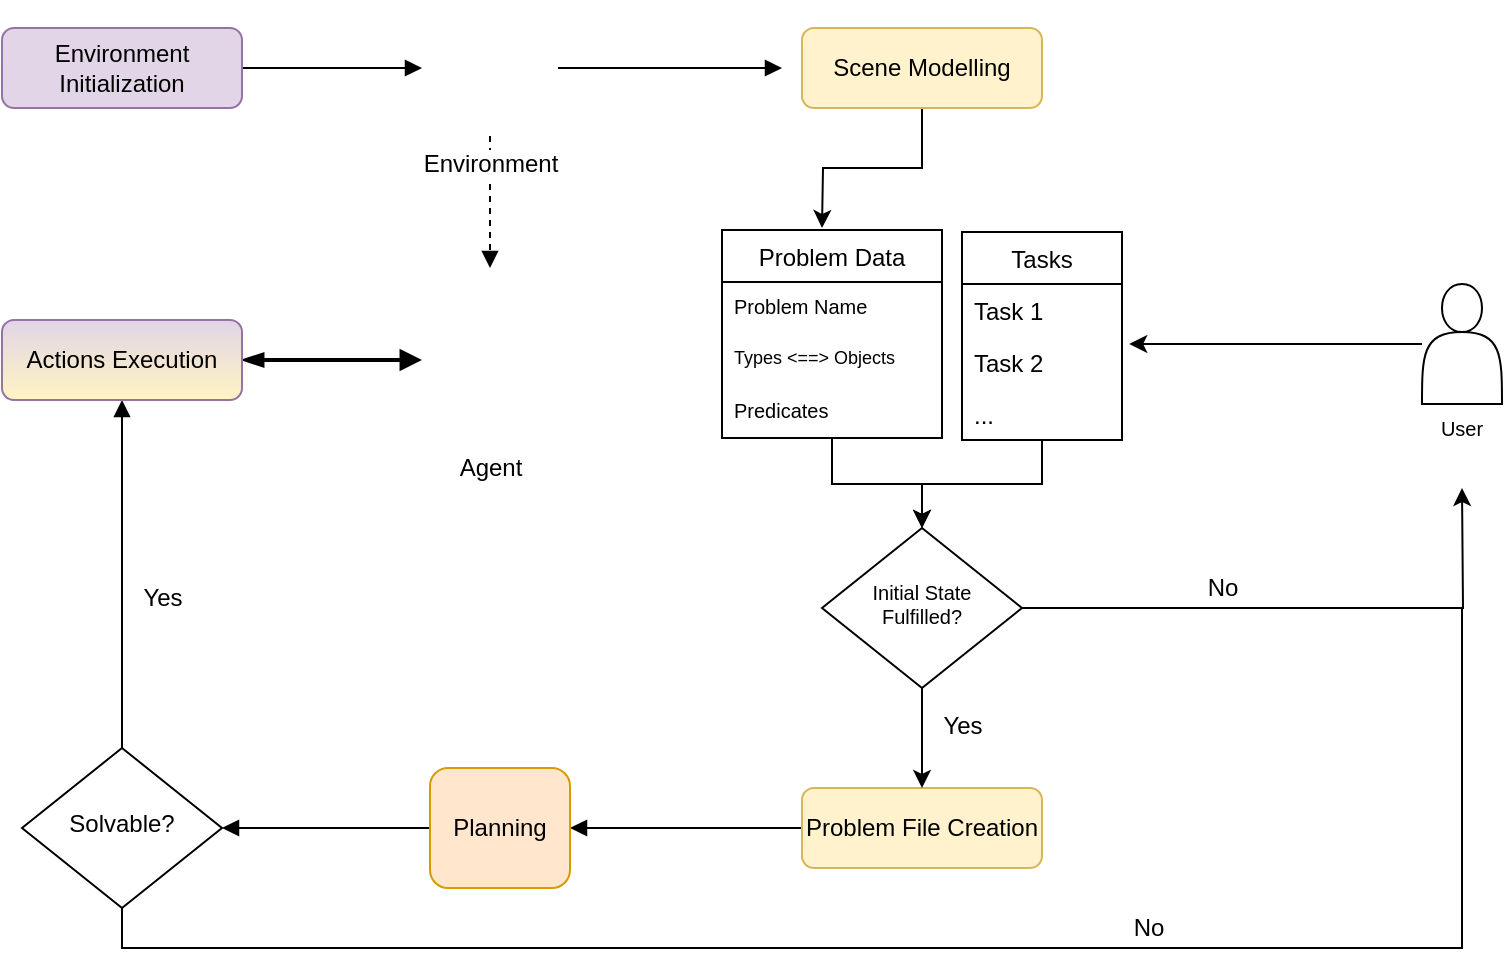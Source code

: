 <mxfile version="15.1.4" type="github">
  <diagram id="C5RBs43oDa-KdzZeNtuy" name="Page-1">
    <mxGraphModel dx="1084" dy="634" grid="1" gridSize="10" guides="1" tooltips="1" connect="1" arrows="1" fold="1" page="1" pageScale="1" pageWidth="827" pageHeight="1169" math="0" shadow="0">
      <root>
        <mxCell id="WIyWlLk6GJQsqaUBKTNV-0" />
        <mxCell id="WIyWlLk6GJQsqaUBKTNV-1" parent="WIyWlLk6GJQsqaUBKTNV-0" />
        <mxCell id="5PRbGW_vzEEeGqCDcEtd-40" style="edgeStyle=orthogonalEdgeStyle;rounded=0;orthogonalLoop=1;jettySize=auto;html=1;fontSize=12;startArrow=none;startFill=0;endArrow=block;endFill=1;verticalAlign=top;" edge="1" parent="WIyWlLk6GJQsqaUBKTNV-1" source="WIyWlLk6GJQsqaUBKTNV-3" target="5PRbGW_vzEEeGqCDcEtd-35">
          <mxGeometry relative="1" as="geometry" />
        </mxCell>
        <mxCell id="WIyWlLk6GJQsqaUBKTNV-3" value="Environment Initialization" style="rounded=1;whiteSpace=wrap;html=1;fontSize=12;glass=0;strokeWidth=1;shadow=0;fillColor=#e1d5e7;strokeColor=#9673a6;" parent="WIyWlLk6GJQsqaUBKTNV-1" vertex="1">
          <mxGeometry x="30" y="80" width="120" height="40" as="geometry" />
        </mxCell>
        <mxCell id="5PRbGW_vzEEeGqCDcEtd-27" value="" style="edgeStyle=orthogonalEdgeStyle;rounded=0;orthogonalLoop=1;jettySize=auto;html=1;fontSize=12;startArrow=none;startFill=0;endArrow=block;endFill=1;verticalAlign=top;" edge="1" parent="WIyWlLk6GJQsqaUBKTNV-1" source="WIyWlLk6GJQsqaUBKTNV-7" target="5PRbGW_vzEEeGqCDcEtd-26">
          <mxGeometry relative="1" as="geometry" />
        </mxCell>
        <mxCell id="WIyWlLk6GJQsqaUBKTNV-7" value="Problem File Creation" style="rounded=1;whiteSpace=wrap;html=1;fontSize=12;glass=0;strokeWidth=1;shadow=0;fillColor=#fff2cc;strokeColor=#d6b656;" parent="WIyWlLk6GJQsqaUBKTNV-1" vertex="1">
          <mxGeometry x="430" y="460" width="120" height="40" as="geometry" />
        </mxCell>
        <mxCell id="5PRbGW_vzEEeGqCDcEtd-29" value="" style="edgeStyle=orthogonalEdgeStyle;rounded=0;orthogonalLoop=1;jettySize=auto;html=1;fontSize=12;startArrow=block;startFill=1;endArrow=none;endFill=0;verticalAlign=top;" edge="1" parent="WIyWlLk6GJQsqaUBKTNV-1" source="WIyWlLk6GJQsqaUBKTNV-10" target="5PRbGW_vzEEeGqCDcEtd-26">
          <mxGeometry relative="1" as="geometry" />
        </mxCell>
        <mxCell id="5PRbGW_vzEEeGqCDcEtd-32" style="edgeStyle=orthogonalEdgeStyle;rounded=0;orthogonalLoop=1;jettySize=auto;html=1;exitX=0.5;exitY=1;exitDx=0;exitDy=0;fontSize=12;startArrow=none;startFill=0;endArrow=none;endFill=0;verticalAlign=top;" edge="1" parent="WIyWlLk6GJQsqaUBKTNV-1" source="WIyWlLk6GJQsqaUBKTNV-10">
          <mxGeometry relative="1" as="geometry">
            <mxPoint x="750" y="370" as="targetPoint" />
            <Array as="points">
              <mxPoint x="90" y="540" />
              <mxPoint x="760" y="540" />
              <mxPoint x="760" y="370" />
            </Array>
          </mxGeometry>
        </mxCell>
        <mxCell id="5PRbGW_vzEEeGqCDcEtd-33" value="No" style="edgeLabel;html=1;align=center;verticalAlign=middle;resizable=0;points=[];fontSize=12;" vertex="1" connectable="0" parent="5PRbGW_vzEEeGqCDcEtd-32">
          <mxGeometry x="-0.058" y="-4" relative="1" as="geometry">
            <mxPoint x="123" y="-14" as="offset" />
          </mxGeometry>
        </mxCell>
        <mxCell id="WIyWlLk6GJQsqaUBKTNV-10" value="Solvable?" style="rhombus;whiteSpace=wrap;html=1;shadow=0;fontFamily=Helvetica;fontSize=12;align=center;strokeWidth=1;spacing=6;spacingTop=-4;" parent="WIyWlLk6GJQsqaUBKTNV-1" vertex="1">
          <mxGeometry x="40" y="440" width="100" height="80" as="geometry" />
        </mxCell>
        <mxCell id="5PRbGW_vzEEeGqCDcEtd-42" value="" style="edgeStyle=orthogonalEdgeStyle;rounded=0;orthogonalLoop=1;jettySize=auto;html=1;fontSize=12;startArrow=blockThin;startFill=1;endArrow=block;endFill=1;verticalAlign=top;strokeWidth=2;" edge="1" parent="WIyWlLk6GJQsqaUBKTNV-1" source="WIyWlLk6GJQsqaUBKTNV-11">
          <mxGeometry relative="1" as="geometry">
            <mxPoint x="240" y="246" as="targetPoint" />
            <Array as="points">
              <mxPoint x="200" y="246" />
              <mxPoint x="200" y="246" />
            </Array>
          </mxGeometry>
        </mxCell>
        <mxCell id="5PRbGW_vzEEeGqCDcEtd-45" style="edgeStyle=orthogonalEdgeStyle;rounded=0;orthogonalLoop=1;jettySize=auto;html=1;entryX=0.5;entryY=0;entryDx=0;entryDy=0;fontSize=12;startArrow=block;startFill=1;endArrow=none;endFill=0;strokeWidth=1;verticalAlign=top;" edge="1" parent="WIyWlLk6GJQsqaUBKTNV-1" source="WIyWlLk6GJQsqaUBKTNV-11" target="WIyWlLk6GJQsqaUBKTNV-10">
          <mxGeometry relative="1" as="geometry" />
        </mxCell>
        <mxCell id="5PRbGW_vzEEeGqCDcEtd-46" value="Yes" style="edgeLabel;html=1;align=center;verticalAlign=middle;resizable=0;points=[];fontSize=12;" vertex="1" connectable="0" parent="5PRbGW_vzEEeGqCDcEtd-45">
          <mxGeometry x="0.14" y="-1" relative="1" as="geometry">
            <mxPoint x="21" as="offset" />
          </mxGeometry>
        </mxCell>
        <mxCell id="WIyWlLk6GJQsqaUBKTNV-11" value="Actions Execution" style="rounded=1;whiteSpace=wrap;html=1;fontSize=12;glass=0;strokeWidth=1;shadow=0;fillColor=#e1d5e7;strokeColor=#9673a6;gradientColor=#FFF4C3;" parent="WIyWlLk6GJQsqaUBKTNV-1" vertex="1">
          <mxGeometry x="30" y="226" width="120" height="40" as="geometry" />
        </mxCell>
        <mxCell id="5PRbGW_vzEEeGqCDcEtd-21" style="edgeStyle=orthogonalEdgeStyle;rounded=0;orthogonalLoop=1;jettySize=auto;html=1;fontSize=10;" edge="1" parent="WIyWlLk6GJQsqaUBKTNV-1" source="WIyWlLk6GJQsqaUBKTNV-12">
          <mxGeometry relative="1" as="geometry">
            <mxPoint x="440" y="180" as="targetPoint" />
          </mxGeometry>
        </mxCell>
        <mxCell id="WIyWlLk6GJQsqaUBKTNV-12" value="Scene Modelling" style="rounded=1;whiteSpace=wrap;html=1;fontSize=12;glass=0;strokeWidth=1;shadow=0;fillColor=#fff2cc;strokeColor=#d6b656;" parent="WIyWlLk6GJQsqaUBKTNV-1" vertex="1">
          <mxGeometry x="430" y="80" width="120" height="40" as="geometry" />
        </mxCell>
        <mxCell id="5PRbGW_vzEEeGqCDcEtd-20" style="edgeStyle=orthogonalEdgeStyle;rounded=0;orthogonalLoop=1;jettySize=auto;html=1;entryX=0.5;entryY=0;entryDx=0;entryDy=0;fontSize=10;" edge="1" parent="WIyWlLk6GJQsqaUBKTNV-1" source="5PRbGW_vzEEeGqCDcEtd-6" target="5PRbGW_vzEEeGqCDcEtd-17">
          <mxGeometry relative="1" as="geometry">
            <Array as="points">
              <mxPoint x="445" y="308" />
              <mxPoint x="490" y="308" />
            </Array>
          </mxGeometry>
        </mxCell>
        <mxCell id="5PRbGW_vzEEeGqCDcEtd-6" value="Problem Data" style="swimlane;fontStyle=0;childLayout=stackLayout;horizontal=1;startSize=26;horizontalStack=0;resizeParent=1;resizeParentMax=0;resizeLast=0;collapsible=1;marginBottom=0;" vertex="1" parent="WIyWlLk6GJQsqaUBKTNV-1">
          <mxGeometry x="390" y="181" width="110" height="104" as="geometry" />
        </mxCell>
        <mxCell id="5PRbGW_vzEEeGqCDcEtd-7" value="Problem Name" style="text;strokeColor=none;fillColor=none;align=left;verticalAlign=top;spacingLeft=4;spacingRight=4;overflow=hidden;rotatable=0;points=[[0,0.5],[1,0.5]];portConstraint=eastwest;fontSize=10;" vertex="1" parent="5PRbGW_vzEEeGqCDcEtd-6">
          <mxGeometry y="26" width="110" height="26" as="geometry" />
        </mxCell>
        <mxCell id="5PRbGW_vzEEeGqCDcEtd-8" value="Types &lt;==&gt; Objects" style="text;strokeColor=none;fillColor=none;align=left;verticalAlign=top;spacingLeft=4;spacingRight=4;overflow=hidden;rotatable=0;points=[[0,0.5],[1,0.5]];portConstraint=eastwest;fontSize=9;" vertex="1" parent="5PRbGW_vzEEeGqCDcEtd-6">
          <mxGeometry y="52" width="110" height="26" as="geometry" />
        </mxCell>
        <mxCell id="5PRbGW_vzEEeGqCDcEtd-9" value="Predicates" style="text;strokeColor=none;fillColor=none;align=left;verticalAlign=top;spacingLeft=4;spacingRight=4;overflow=hidden;rotatable=0;points=[[0,0.5],[1,0.5]];portConstraint=eastwest;fontSize=10;" vertex="1" parent="5PRbGW_vzEEeGqCDcEtd-6">
          <mxGeometry y="78" width="110" height="26" as="geometry" />
        </mxCell>
        <mxCell id="5PRbGW_vzEEeGqCDcEtd-19" style="edgeStyle=orthogonalEdgeStyle;rounded=0;orthogonalLoop=1;jettySize=auto;html=1;fontSize=10;" edge="1" parent="WIyWlLk6GJQsqaUBKTNV-1" source="5PRbGW_vzEEeGqCDcEtd-10" target="5PRbGW_vzEEeGqCDcEtd-17">
          <mxGeometry relative="1" as="geometry" />
        </mxCell>
        <mxCell id="5PRbGW_vzEEeGqCDcEtd-10" value="Tasks" style="swimlane;fontStyle=0;childLayout=stackLayout;horizontal=1;startSize=26;horizontalStack=0;resizeParent=1;resizeParentMax=0;resizeLast=0;collapsible=1;marginBottom=0;fontSize=12;" vertex="1" parent="WIyWlLk6GJQsqaUBKTNV-1">
          <mxGeometry x="510" y="182" width="80" height="104" as="geometry" />
        </mxCell>
        <mxCell id="5PRbGW_vzEEeGqCDcEtd-11" value="Task 1" style="text;strokeColor=none;fillColor=none;align=left;verticalAlign=top;spacingLeft=4;spacingRight=4;overflow=hidden;rotatable=0;points=[[0,0.5],[1,0.5]];portConstraint=eastwest;" vertex="1" parent="5PRbGW_vzEEeGqCDcEtd-10">
          <mxGeometry y="26" width="80" height="26" as="geometry" />
        </mxCell>
        <mxCell id="5PRbGW_vzEEeGqCDcEtd-12" value="Task 2" style="text;strokeColor=none;fillColor=none;align=left;verticalAlign=top;spacingLeft=4;spacingRight=4;overflow=hidden;rotatable=0;points=[[0,0.5],[1,0.5]];portConstraint=eastwest;" vertex="1" parent="5PRbGW_vzEEeGqCDcEtd-10">
          <mxGeometry y="52" width="80" height="26" as="geometry" />
        </mxCell>
        <mxCell id="5PRbGW_vzEEeGqCDcEtd-13" value="..." style="text;strokeColor=none;fillColor=none;align=left;verticalAlign=top;spacingLeft=4;spacingRight=4;overflow=hidden;rotatable=0;points=[[0,0.5],[1,0.5]];portConstraint=eastwest;" vertex="1" parent="5PRbGW_vzEEeGqCDcEtd-10">
          <mxGeometry y="78" width="80" height="26" as="geometry" />
        </mxCell>
        <mxCell id="5PRbGW_vzEEeGqCDcEtd-16" style="edgeStyle=orthogonalEdgeStyle;rounded=0;orthogonalLoop=1;jettySize=auto;html=1;entryX=1.045;entryY=0.154;entryDx=0;entryDy=0;entryPerimeter=0;fontSize=10;" edge="1" parent="WIyWlLk6GJQsqaUBKTNV-1" source="5PRbGW_vzEEeGqCDcEtd-14" target="5PRbGW_vzEEeGqCDcEtd-12">
          <mxGeometry relative="1" as="geometry" />
        </mxCell>
        <mxCell id="5PRbGW_vzEEeGqCDcEtd-14" value="User" style="shape=actor;whiteSpace=wrap;html=1;fontSize=10;labelPosition=center;verticalLabelPosition=bottom;align=center;verticalAlign=top;" vertex="1" parent="WIyWlLk6GJQsqaUBKTNV-1">
          <mxGeometry x="740" y="208" width="40" height="60" as="geometry" />
        </mxCell>
        <mxCell id="5PRbGW_vzEEeGqCDcEtd-22" style="edgeStyle=orthogonalEdgeStyle;rounded=0;orthogonalLoop=1;jettySize=auto;html=1;fontSize=10;" edge="1" parent="WIyWlLk6GJQsqaUBKTNV-1" source="5PRbGW_vzEEeGqCDcEtd-17">
          <mxGeometry relative="1" as="geometry">
            <mxPoint x="760" y="310" as="targetPoint" />
          </mxGeometry>
        </mxCell>
        <mxCell id="5PRbGW_vzEEeGqCDcEtd-23" value="No" style="edgeLabel;html=1;align=center;verticalAlign=middle;resizable=0;points=[];fontSize=12;" vertex="1" connectable="0" parent="5PRbGW_vzEEeGqCDcEtd-22">
          <mxGeometry x="0.034" y="1" relative="1" as="geometry">
            <mxPoint x="-45" y="-9" as="offset" />
          </mxGeometry>
        </mxCell>
        <mxCell id="5PRbGW_vzEEeGqCDcEtd-24" value="" style="edgeStyle=orthogonalEdgeStyle;rounded=0;orthogonalLoop=1;jettySize=auto;html=1;fontSize=10;" edge="1" parent="WIyWlLk6GJQsqaUBKTNV-1" source="5PRbGW_vzEEeGqCDcEtd-17" target="WIyWlLk6GJQsqaUBKTNV-7">
          <mxGeometry relative="1" as="geometry">
            <Array as="points">
              <mxPoint x="490" y="450" />
              <mxPoint x="490" y="450" />
            </Array>
          </mxGeometry>
        </mxCell>
        <mxCell id="5PRbGW_vzEEeGqCDcEtd-25" value="Yes" style="edgeLabel;html=1;align=center;verticalAlign=middle;resizable=0;points=[];fontSize=12;" vertex="1" connectable="0" parent="5PRbGW_vzEEeGqCDcEtd-24">
          <mxGeometry x="0.409" relative="1" as="geometry">
            <mxPoint x="20" y="-16" as="offset" />
          </mxGeometry>
        </mxCell>
        <mxCell id="5PRbGW_vzEEeGqCDcEtd-17" value="Initial State Fulfilled?" style="rhombus;whiteSpace=wrap;html=1;shadow=0;fontFamily=Helvetica;fontSize=10;align=center;strokeWidth=1;spacing=6;spacingTop=-4;" vertex="1" parent="WIyWlLk6GJQsqaUBKTNV-1">
          <mxGeometry x="440" y="330" width="100" height="80" as="geometry" />
        </mxCell>
        <mxCell id="5PRbGW_vzEEeGqCDcEtd-26" value="Planning" style="whiteSpace=wrap;html=1;rounded=1;shadow=0;strokeWidth=1;glass=0;fillColor=#ffe6cc;strokeColor=#d79b00;" vertex="1" parent="WIyWlLk6GJQsqaUBKTNV-1">
          <mxGeometry x="244" y="450" width="70" height="60" as="geometry" />
        </mxCell>
        <mxCell id="5PRbGW_vzEEeGqCDcEtd-37" style="edgeStyle=orthogonalEdgeStyle;rounded=0;orthogonalLoop=1;jettySize=auto;html=1;fontSize=12;startArrow=none;startFill=0;endArrow=block;endFill=1;verticalAlign=top;" edge="1" parent="WIyWlLk6GJQsqaUBKTNV-1" source="5PRbGW_vzEEeGqCDcEtd-35">
          <mxGeometry relative="1" as="geometry">
            <mxPoint x="420" y="100" as="targetPoint" />
          </mxGeometry>
        </mxCell>
        <mxCell id="5PRbGW_vzEEeGqCDcEtd-41" style="edgeStyle=orthogonalEdgeStyle;rounded=0;orthogonalLoop=1;jettySize=auto;html=1;fontSize=12;startArrow=none;startFill=0;endArrow=block;endFill=1;verticalAlign=top;dashed=1;" edge="1" parent="WIyWlLk6GJQsqaUBKTNV-1" source="5PRbGW_vzEEeGqCDcEtd-35">
          <mxGeometry relative="1" as="geometry">
            <mxPoint x="274" y="200" as="targetPoint" />
          </mxGeometry>
        </mxCell>
        <mxCell id="5PRbGW_vzEEeGqCDcEtd-35" value="Environment" style="shape=image;html=1;verticalAlign=top;verticalLabelPosition=bottom;labelBackgroundColor=#ffffff;imageAspect=0;aspect=fixed;image=https://cdn0.iconfinder.com/data/icons/free-daily-icon-set/512/Globe-128.png;fontSize=12;" vertex="1" parent="WIyWlLk6GJQsqaUBKTNV-1">
          <mxGeometry x="240" y="66" width="68" height="68" as="geometry" />
        </mxCell>
        <mxCell id="5PRbGW_vzEEeGqCDcEtd-38" value="Agent" style="shape=image;html=1;verticalAlign=top;verticalLabelPosition=bottom;labelBackgroundColor=#ffffff;imageAspect=0;aspect=fixed;image=https://cdn3.iconfinder.com/data/icons/geek-3/24/R2D2_star_wars_droid_robot-128.png;fontSize=12;" vertex="1" parent="WIyWlLk6GJQsqaUBKTNV-1">
          <mxGeometry x="234" y="206" width="80" height="80" as="geometry" />
        </mxCell>
      </root>
    </mxGraphModel>
  </diagram>
</mxfile>
